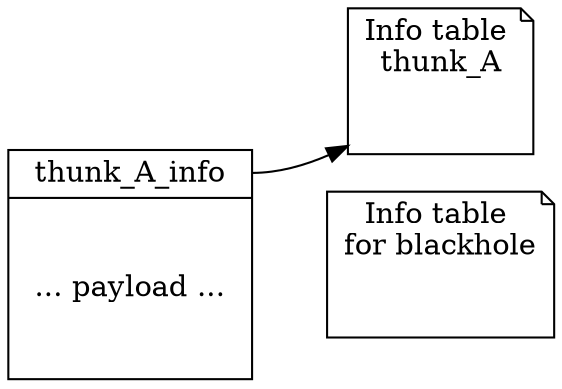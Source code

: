 // Dual of blackhole.dot
digraph {
    node [shape=record];

    blackhole // Ok, I actually should do s/blackhole/thunk
    [label=" <top> thunk_A_info \
           | \n\n ... payload ... \n\n\n \
           "]

    thunk_A_info
    [shape=note, label="Info table \nthunk_A\n\n\n"]

    blackhole_info
    [shape=note, label="Info table \nfor blackhole\n\n\n"]

    blackhole:top -> thunk_A_info [ style="" ]
    blackhole:top -> blackhole_info [ style="invis" ]

    rankdir="LR"
}
